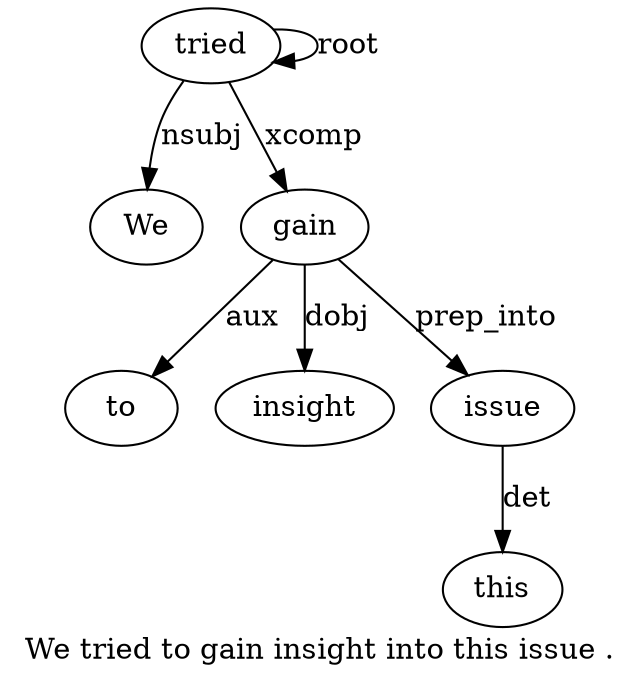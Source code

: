 digraph "We tried to gain insight into this issue ." {
label="We tried to gain insight into this issue .";
tried2 [style=filled, fillcolor=white, label=tried];
We1 [style=filled, fillcolor=white, label=We];
tried2 -> We1  [label=nsubj];
tried2 -> tried2  [label=root];
gain4 [style=filled, fillcolor=white, label=gain];
to3 [style=filled, fillcolor=white, label=to];
gain4 -> to3  [label=aux];
tried2 -> gain4  [label=xcomp];
insight5 [style=filled, fillcolor=white, label=insight];
gain4 -> insight5  [label=dobj];
issue8 [style=filled, fillcolor=white, label=issue];
this7 [style=filled, fillcolor=white, label=this];
issue8 -> this7  [label=det];
gain4 -> issue8  [label=prep_into];
}
